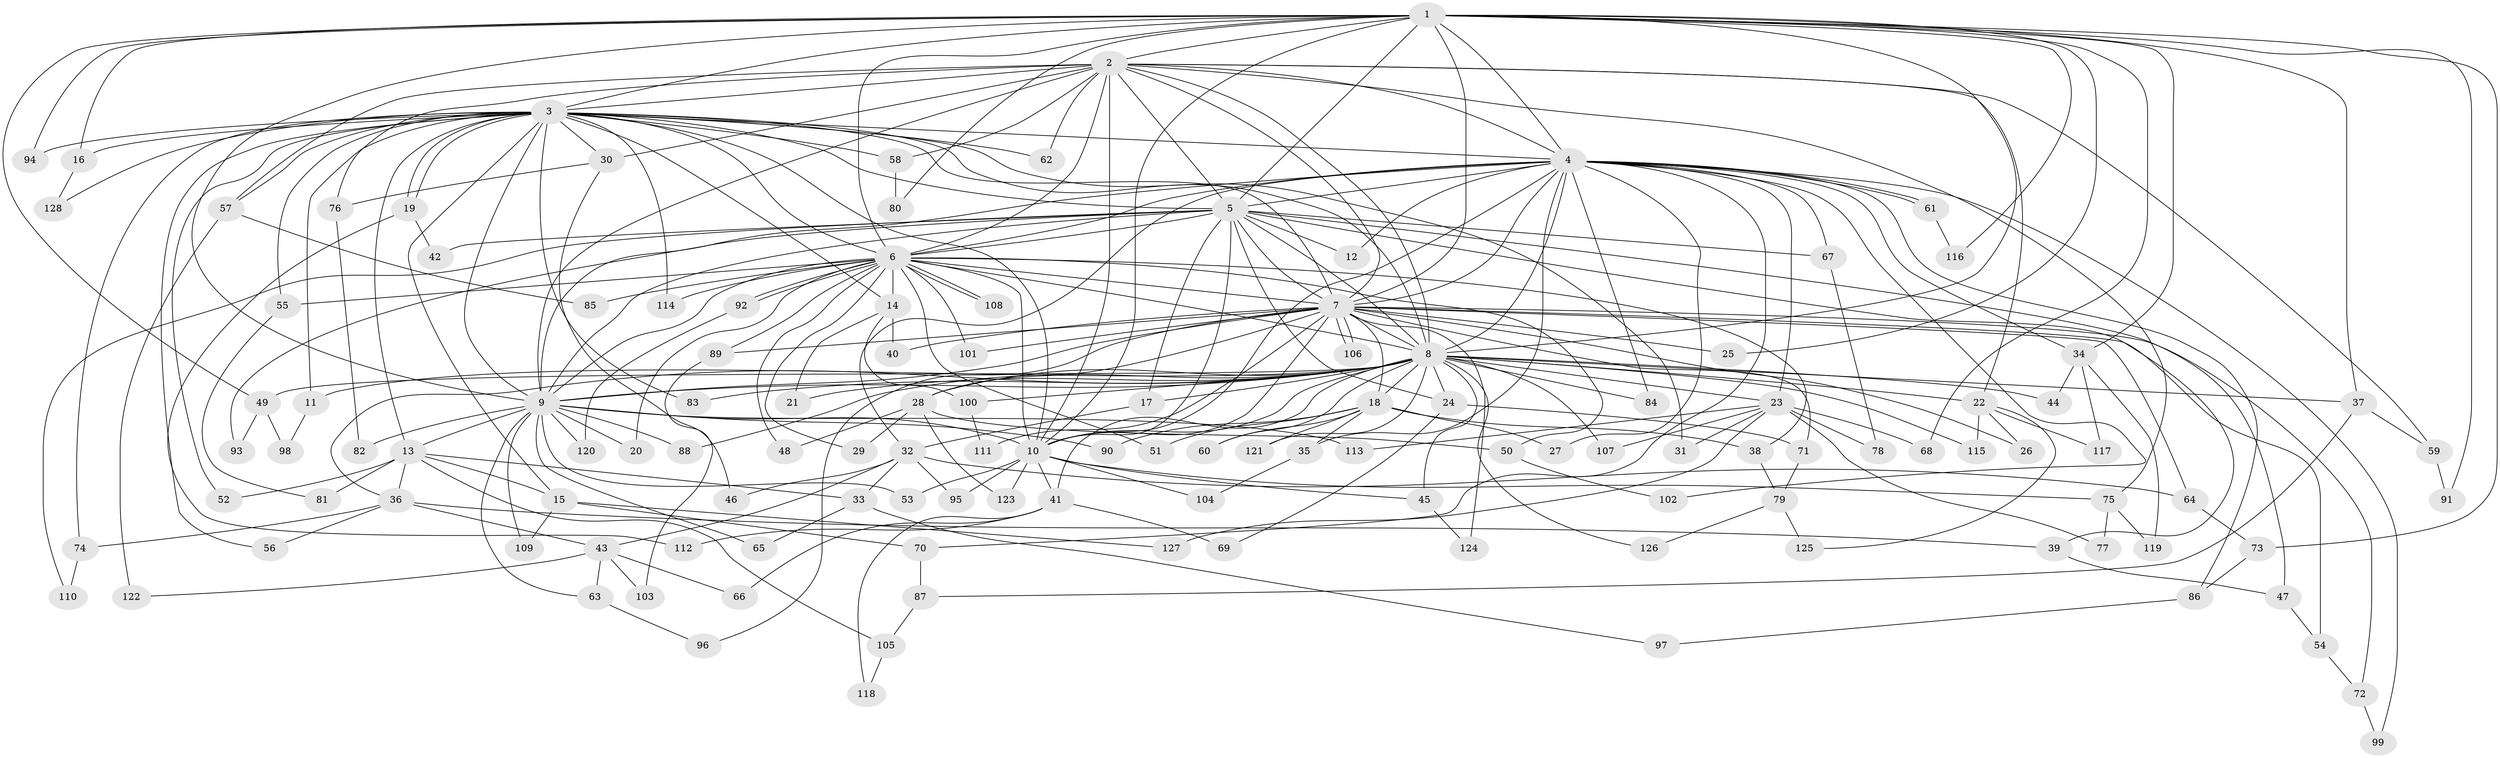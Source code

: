 // coarse degree distribution, {21: 0.011235955056179775, 24: 0.011235955056179775, 30: 0.011235955056179775, 2: 0.5730337078651685, 1: 0.0449438202247191, 7: 0.02247191011235955, 4: 0.07865168539325842, 26: 0.011235955056179775, 3: 0.15730337078651685, 8: 0.011235955056179775, 5: 0.02247191011235955, 11: 0.011235955056179775, 6: 0.02247191011235955, 16: 0.011235955056179775}
// Generated by graph-tools (version 1.1) at 2025/47/03/04/25 21:47:50]
// undirected, 128 vertices, 281 edges
graph export_dot {
graph [start="1"]
  node [color=gray90,style=filled];
  1;
  2;
  3;
  4;
  5;
  6;
  7;
  8;
  9;
  10;
  11;
  12;
  13;
  14;
  15;
  16;
  17;
  18;
  19;
  20;
  21;
  22;
  23;
  24;
  25;
  26;
  27;
  28;
  29;
  30;
  31;
  32;
  33;
  34;
  35;
  36;
  37;
  38;
  39;
  40;
  41;
  42;
  43;
  44;
  45;
  46;
  47;
  48;
  49;
  50;
  51;
  52;
  53;
  54;
  55;
  56;
  57;
  58;
  59;
  60;
  61;
  62;
  63;
  64;
  65;
  66;
  67;
  68;
  69;
  70;
  71;
  72;
  73;
  74;
  75;
  76;
  77;
  78;
  79;
  80;
  81;
  82;
  83;
  84;
  85;
  86;
  87;
  88;
  89;
  90;
  91;
  92;
  93;
  94;
  95;
  96;
  97;
  98;
  99;
  100;
  101;
  102;
  103;
  104;
  105;
  106;
  107;
  108;
  109;
  110;
  111;
  112;
  113;
  114;
  115;
  116;
  117;
  118;
  119;
  120;
  121;
  122;
  123;
  124;
  125;
  126;
  127;
  128;
  1 -- 2;
  1 -- 3;
  1 -- 4;
  1 -- 5;
  1 -- 6;
  1 -- 7;
  1 -- 8;
  1 -- 9;
  1 -- 10;
  1 -- 16;
  1 -- 25;
  1 -- 34;
  1 -- 37;
  1 -- 49;
  1 -- 68;
  1 -- 73;
  1 -- 80;
  1 -- 91;
  1 -- 94;
  1 -- 116;
  2 -- 3;
  2 -- 4;
  2 -- 5;
  2 -- 6;
  2 -- 7;
  2 -- 8;
  2 -- 9;
  2 -- 10;
  2 -- 22;
  2 -- 30;
  2 -- 57;
  2 -- 58;
  2 -- 59;
  2 -- 62;
  2 -- 75;
  2 -- 76;
  3 -- 4;
  3 -- 5;
  3 -- 6;
  3 -- 7;
  3 -- 8;
  3 -- 9;
  3 -- 10;
  3 -- 11;
  3 -- 13;
  3 -- 14;
  3 -- 15;
  3 -- 16;
  3 -- 19;
  3 -- 19;
  3 -- 30;
  3 -- 31;
  3 -- 52;
  3 -- 55;
  3 -- 56;
  3 -- 57;
  3 -- 58;
  3 -- 62;
  3 -- 74;
  3 -- 83;
  3 -- 94;
  3 -- 114;
  3 -- 128;
  4 -- 5;
  4 -- 6;
  4 -- 7;
  4 -- 8;
  4 -- 9;
  4 -- 10;
  4 -- 12;
  4 -- 23;
  4 -- 27;
  4 -- 32;
  4 -- 34;
  4 -- 35;
  4 -- 61;
  4 -- 61;
  4 -- 67;
  4 -- 70;
  4 -- 84;
  4 -- 86;
  4 -- 99;
  4 -- 102;
  5 -- 6;
  5 -- 7;
  5 -- 8;
  5 -- 9;
  5 -- 10;
  5 -- 12;
  5 -- 17;
  5 -- 24;
  5 -- 39;
  5 -- 42;
  5 -- 47;
  5 -- 67;
  5 -- 93;
  5 -- 110;
  6 -- 7;
  6 -- 8;
  6 -- 9;
  6 -- 10;
  6 -- 14;
  6 -- 20;
  6 -- 29;
  6 -- 38;
  6 -- 48;
  6 -- 50;
  6 -- 51;
  6 -- 55;
  6 -- 85;
  6 -- 89;
  6 -- 92;
  6 -- 92;
  6 -- 101;
  6 -- 108;
  6 -- 108;
  6 -- 114;
  7 -- 8;
  7 -- 9;
  7 -- 10;
  7 -- 18;
  7 -- 25;
  7 -- 26;
  7 -- 28;
  7 -- 40;
  7 -- 54;
  7 -- 64;
  7 -- 71;
  7 -- 72;
  7 -- 89;
  7 -- 96;
  7 -- 101;
  7 -- 106;
  7 -- 106;
  7 -- 111;
  7 -- 124;
  8 -- 9;
  8 -- 10;
  8 -- 11;
  8 -- 17;
  8 -- 18;
  8 -- 21;
  8 -- 22;
  8 -- 23;
  8 -- 24;
  8 -- 28;
  8 -- 36;
  8 -- 37;
  8 -- 41;
  8 -- 44;
  8 -- 45;
  8 -- 49;
  8 -- 60;
  8 -- 83;
  8 -- 84;
  8 -- 88;
  8 -- 100;
  8 -- 107;
  8 -- 115;
  8 -- 121;
  8 -- 126;
  9 -- 10;
  9 -- 13;
  9 -- 20;
  9 -- 53;
  9 -- 63;
  9 -- 65;
  9 -- 82;
  9 -- 88;
  9 -- 90;
  9 -- 109;
  9 -- 113;
  9 -- 120;
  10 -- 41;
  10 -- 45;
  10 -- 53;
  10 -- 75;
  10 -- 95;
  10 -- 104;
  10 -- 123;
  11 -- 98;
  13 -- 15;
  13 -- 33;
  13 -- 36;
  13 -- 52;
  13 -- 81;
  13 -- 105;
  14 -- 21;
  14 -- 40;
  14 -- 100;
  15 -- 70;
  15 -- 109;
  15 -- 127;
  16 -- 128;
  17 -- 32;
  18 -- 27;
  18 -- 35;
  18 -- 38;
  18 -- 51;
  18 -- 60;
  18 -- 90;
  18 -- 121;
  19 -- 42;
  19 -- 112;
  22 -- 26;
  22 -- 115;
  22 -- 117;
  22 -- 125;
  23 -- 31;
  23 -- 68;
  23 -- 77;
  23 -- 78;
  23 -- 107;
  23 -- 113;
  23 -- 127;
  24 -- 69;
  24 -- 71;
  28 -- 29;
  28 -- 48;
  28 -- 50;
  28 -- 123;
  30 -- 46;
  30 -- 76;
  32 -- 33;
  32 -- 43;
  32 -- 46;
  32 -- 64;
  32 -- 95;
  33 -- 65;
  33 -- 97;
  34 -- 44;
  34 -- 117;
  34 -- 119;
  35 -- 104;
  36 -- 39;
  36 -- 43;
  36 -- 56;
  36 -- 74;
  37 -- 59;
  37 -- 87;
  38 -- 79;
  39 -- 47;
  41 -- 66;
  41 -- 69;
  41 -- 112;
  41 -- 118;
  43 -- 63;
  43 -- 66;
  43 -- 103;
  43 -- 122;
  45 -- 124;
  47 -- 54;
  49 -- 93;
  49 -- 98;
  50 -- 102;
  54 -- 72;
  55 -- 81;
  57 -- 85;
  57 -- 122;
  58 -- 80;
  59 -- 91;
  61 -- 116;
  63 -- 96;
  64 -- 73;
  67 -- 78;
  70 -- 87;
  71 -- 79;
  72 -- 99;
  73 -- 86;
  74 -- 110;
  75 -- 77;
  75 -- 119;
  76 -- 82;
  79 -- 125;
  79 -- 126;
  86 -- 97;
  87 -- 105;
  89 -- 103;
  92 -- 120;
  100 -- 111;
  105 -- 118;
}
